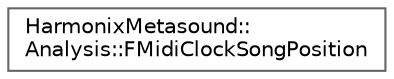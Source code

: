 digraph "Graphical Class Hierarchy"
{
 // INTERACTIVE_SVG=YES
 // LATEX_PDF_SIZE
  bgcolor="transparent";
  edge [fontname=Helvetica,fontsize=10,labelfontname=Helvetica,labelfontsize=10];
  node [fontname=Helvetica,fontsize=10,shape=box,height=0.2,width=0.4];
  rankdir="LR";
  Node0 [id="Node000000",label="HarmonixMetasound::\lAnalysis::FMidiClockSongPosition",height=0.2,width=0.4,color="grey40", fillcolor="white", style="filled",URL="$d4/d3a/structHarmonixMetasound_1_1Analysis_1_1FMidiClockSongPosition.html",tooltip=" "];
}
